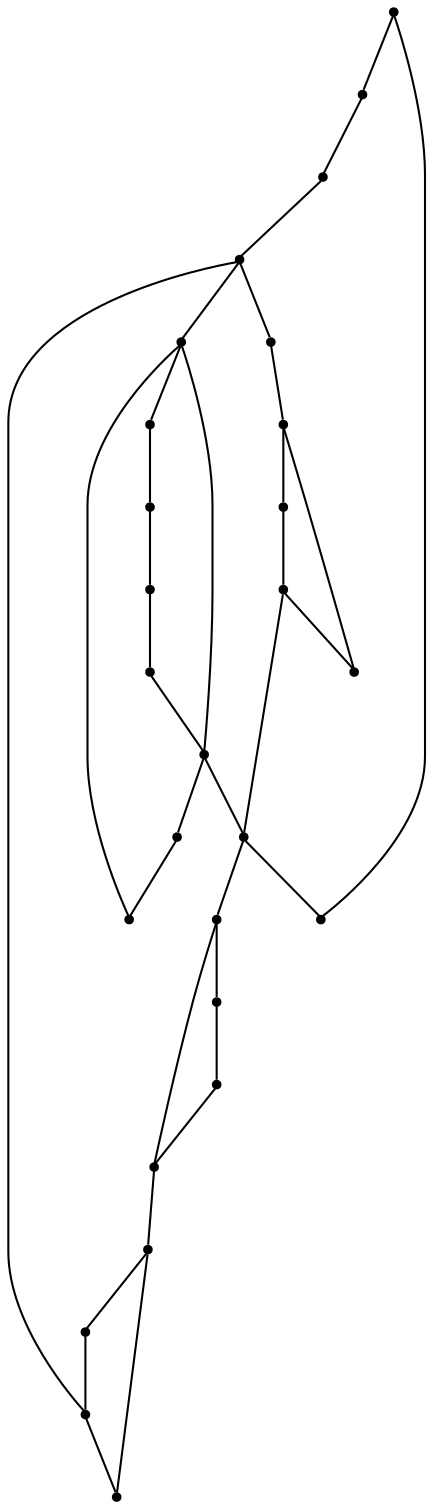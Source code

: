 graph {
  node [shape=point,comment="{\"directed\":false,\"doi\":\"10.1007/978-3-031-22203-0_12\",\"figure\":\"1 (1)\"}"]

  v0 [pos="1614.6415533744023,264.32930862064825"]
  v1 [pos="1614.6415533744023,638.2302180063394"]
  v2 [pos="1427.68680441703,638.2302180063394"]
  v3 [pos="1567.9028581865068,311.065459778177"]
  v4 [pos="1521.1662614163959,311.065459778177"]
  v5 [pos="1567.902858186507,357.80568849301676"]
  v6 [pos="1567.9028581865068,591.4899972399545"]
  v7 [pos="1521.1662614163959,357.80568849301676"]
  v8 [pos="1474.4265488138171,311.0654597781769"]
  v9 [pos="1474.4265488138171,264.32930862064825"]
  v10 [pos="1474.4265488138171,404.54157735153706"]
  v11 [pos="1427.68680441703,404.54157735153706"]
  v12 [pos="1474.4265488138174,451.2777285090657"]
  v13 [pos="1474.4265488138171,498.0179492754507"]
  v14 [pos="1427.68680441703,498.0179492754507"]
  v15 [pos="1474.4265488138171,544.7538460824259"]
  v16 [pos="1427.68680441703,451.27772850906575"]
  v17 [pos="1427.68680441703,544.7538460824259"]
  v18 [pos="1427.68680441703,591.4899972399545"]
  v19 [pos="1380.9491584380266,591.4899972399545"]
  v20 [pos="1380.9491584380266,264.32930862064825"]
  v21 [pos="1380.9491584380269,311.0654597781769"]
  v22 [pos="1334.2093822470306,311.0654597781769"]
  v23 [pos="1380.9491584380266,638.2302180063394"]
  v24 [pos="1287.4748838947035,638.2302180063394"]
  v25 [pos="1334.2093822470306,591.4899972399545"]
  v26 [pos="1287.4748838947035,264.32930862064825"]

  v0 -- v1 [id="-1",pos="1614.6415533744023,264.32930862064825 1614.6415533744023,638.2302180063394 1614.6415533744023,638.2302180063394 1614.6415533744023,638.2302180063394"]
  v1 -- v2 [id="-2",pos="1614.6415533744023,638.2302180063394 1427.68680441703,638.2302180063394 1427.68680441703,638.2302180063394 1427.68680441703,638.2302180063394"]
  v3 -- v4 [id="-3",pos="1567.9028581865068,311.065459778177 1521.1662614163959,311.065459778177 1521.1662614163959,311.065459778177 1521.1662614163959,311.065459778177"]
  v5 -- v3 [id="-4",pos="1567.902858186507,357.80568849301676 1567.9028581865068,311.065459778177 1567.9028581865068,311.065459778177 1567.9028581865068,311.065459778177"]
  v6 -- v5 [id="-5",pos="1567.9028581865068,591.4899972399545 1567.902858186507,357.80568849301676 1567.902858186507,357.80568849301676 1567.902858186507,357.80568849301676"]
  v4 -- v7 [id="-7",pos="1521.1662614163959,311.065459778177 1521.1662614163959,357.80568849301676 1521.1662614163959,357.80568849301676 1521.1662614163959,357.80568849301676"]
  v4 -- v8 [id="-8",pos="1521.1662614163959,311.065459778177 1474.4265488138171,311.0654597781769 1474.4265488138171,311.0654597781769 1474.4265488138171,311.0654597781769"]
  v7 -- v5 [id="-9",pos="1521.1662614163959,357.80568849301676 1567.902858186507,357.80568849301676 1567.902858186507,357.80568849301676 1567.902858186507,357.80568849301676"]
  v9 -- v0 [id="-11",pos="1474.4265488138171,264.32930862064825 1614.6415533744023,264.32930862064825 1614.6415533744023,264.32930862064825 1614.6415533744023,264.32930862064825"]
  v8 -- v10 [id="-12",pos="1474.4265488138171,311.0654597781769 1474.4265488138171,404.54157735153706 1474.4265488138171,404.54157735153706 1474.4265488138171,404.54157735153706"]
  v8 -- v9 [id="-13",pos="1474.4265488138171,311.0654597781769 1474.4265488138171,264.32930862064825 1474.4265488138171,264.32930862064825 1474.4265488138171,264.32930862064825"]
  v10 -- v11 [id="-14",pos="1474.4265488138171,404.54157735153706 1427.68680441703,404.54157735153706 1427.68680441703,404.54157735153706 1427.68680441703,404.54157735153706"]
  v12 -- v10 [id="-15",pos="1474.4265488138174,451.2777285090657 1474.4265488138171,404.54157735153706 1474.4265488138171,404.54157735153706 1474.4265488138171,404.54157735153706"]
  v12 -- v13 [id="-16",pos="1474.4265488138174,451.2777285090657 1474.4265488138171,498.0179492754507 1474.4265488138171,498.0179492754507 1474.4265488138171,498.0179492754507"]
  v13 -- v14 [id="-17",pos="1474.4265488138171,498.0179492754507 1427.68680441703,498.0179492754507 1427.68680441703,498.0179492754507 1427.68680441703,498.0179492754507"]
  v15 -- v13 [id="-18",pos="1474.4265488138171,544.7538460824259 1474.4265488138171,498.0179492754507 1474.4265488138171,498.0179492754507 1474.4265488138171,498.0179492754507"]
  v11 -- v16 [id="-19",pos="1427.68680441703,404.54157735153706 1427.68680441703,451.27772850906575 1427.68680441703,451.27772850906575 1427.68680441703,451.27772850906575"]
  v16 -- v12 [id="-20",pos="1427.68680441703,451.27772850906575 1474.4265488138174,451.2777285090657 1474.4265488138174,451.2777285090657 1474.4265488138174,451.2777285090657"]
  v14 -- v17 [id="-21",pos="1427.68680441703,498.0179492754507 1427.68680441703,544.7538460824259 1427.68680441703,544.7538460824259 1427.68680441703,544.7538460824259"]
  v17 -- v15 [id="-22",pos="1427.68680441703,544.7538460824259 1474.4265488138171,544.7538460824259 1474.4265488138171,544.7538460824259 1474.4265488138171,544.7538460824259"]
  v17 -- v18 [id="-23",pos="1427.68680441703,544.7538460824259 1427.68680441703,591.4899972399545 1427.68680441703,591.4899972399545 1427.68680441703,591.4899972399545"]
  v18 -- v6 [id="-24",pos="1427.68680441703,591.4899972399545 1567.9028581865068,591.4899972399545 1567.9028581865068,591.4899972399545 1567.9028581865068,591.4899972399545"]
  v18 -- v19 [id="-25",pos="1427.68680441703,591.4899972399545 1380.9491584380266,591.4899972399545 1380.9491584380266,591.4899972399545 1380.9491584380266,591.4899972399545"]
  v2 -- v18 [id="-26",pos="1427.68680441703,638.2302180063394 1427.68680441703,591.4899972399545 1427.68680441703,591.4899972399545 1427.68680441703,591.4899972399545"]
  v24 -- v26 [id="-28",pos="1287.4748838947035,638.2302180063394 1287.4748838947035,264.32930862064825 1287.4748838947035,264.32930862064825 1287.4748838947035,264.32930862064825"]
  v26 -- v20 [id="-29",pos="1287.4748838947035,264.32930862064825 1380.9491584380266,264.32930862064825 1380.9491584380266,264.32930862064825 1380.9491584380266,264.32930862064825"]
  v20 -- v21 [id="-31",pos="1380.9491584380266,264.32930862064825 1380.9491584380269,311.0654597781769 1380.9491584380269,311.0654597781769 1380.9491584380269,311.0654597781769"]
  v21 -- v8 [id="-32",pos="1380.9491584380269,311.0654597781769 1474.4265488138171,311.0654597781769 1474.4265488138171,311.0654597781769 1474.4265488138171,311.0654597781769"]
  v21 -- v22 [id="-33",pos="1380.9491584380269,311.0654597781769 1334.2093822470306,311.0654597781769 1334.2093822470306,311.0654597781769 1334.2093822470306,311.0654597781769"]
  v19 -- v21 [id="-34",pos="1380.9491584380266,591.4899972399545 1380.9491584380269,311.0654597781769 1380.9491584380269,311.0654597781769 1380.9491584380269,311.0654597781769"]
  v19 -- v23 [id="-35",pos="1380.9491584380266,591.4899972399545 1380.9491584380266,638.2302180063394 1380.9491584380266,638.2302180063394 1380.9491584380266,638.2302180063394"]
  v23 -- v24 [id="-36",pos="1380.9491584380266,638.2302180063394 1287.4748838947035,638.2302180063394 1287.4748838947035,638.2302180063394 1287.4748838947035,638.2302180063394"]
  v22 -- v25 [id="-37",pos="1334.2093822470306,311.0654597781769 1334.2093822470306,591.4899972399545 1334.2093822470306,591.4899972399545 1334.2093822470306,591.4899972399545"]
  v25 -- v19 [id="-38",pos="1334.2093822470306,591.4899972399545 1380.9491584380266,591.4899972399545 1380.9491584380266,591.4899972399545 1380.9491584380266,591.4899972399545"]
}